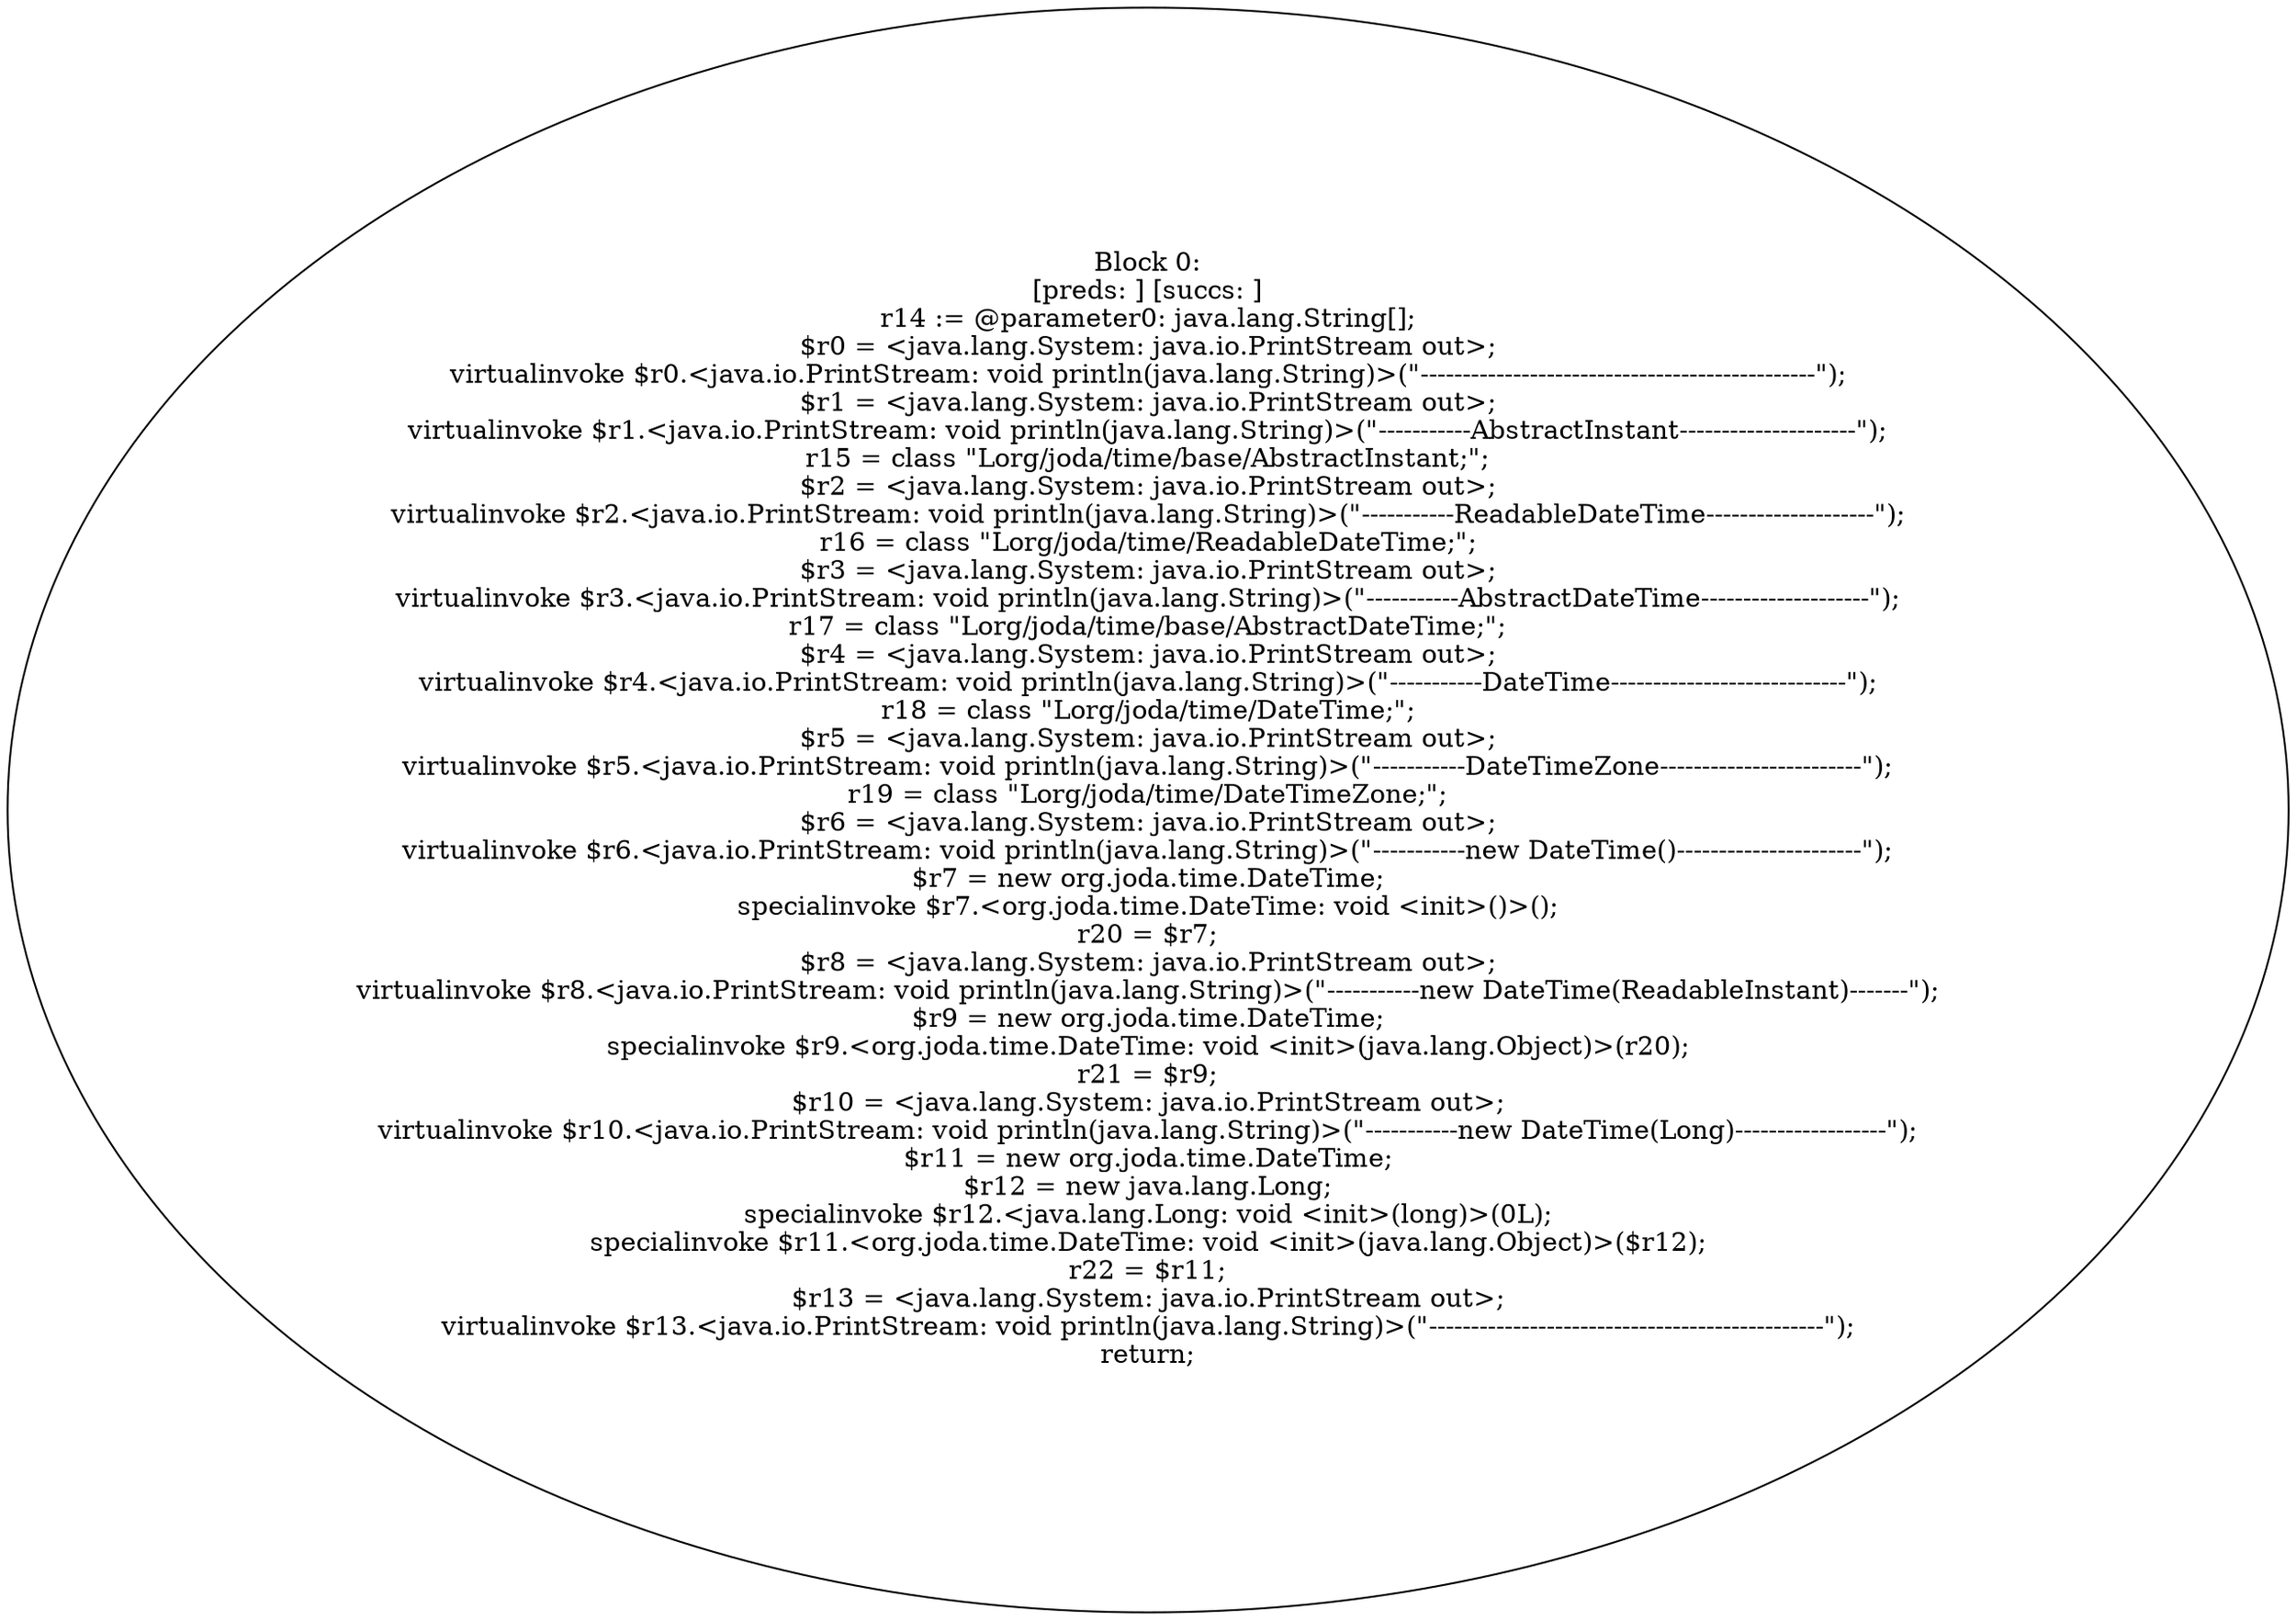 digraph "unitGraph" {
    "Block 0:
[preds: ] [succs: ]
r14 := @parameter0: java.lang.String[];
$r0 = <java.lang.System: java.io.PrintStream out>;
virtualinvoke $r0.<java.io.PrintStream: void println(java.lang.String)>(\"-----------------------------------------------\");
$r1 = <java.lang.System: java.io.PrintStream out>;
virtualinvoke $r1.<java.io.PrintStream: void println(java.lang.String)>(\"-----------AbstractInstant---------------------\");
r15 = class \"Lorg/joda/time/base/AbstractInstant;\";
$r2 = <java.lang.System: java.io.PrintStream out>;
virtualinvoke $r2.<java.io.PrintStream: void println(java.lang.String)>(\"-----------ReadableDateTime--------------------\");
r16 = class \"Lorg/joda/time/ReadableDateTime;\";
$r3 = <java.lang.System: java.io.PrintStream out>;
virtualinvoke $r3.<java.io.PrintStream: void println(java.lang.String)>(\"-----------AbstractDateTime--------------------\");
r17 = class \"Lorg/joda/time/base/AbstractDateTime;\";
$r4 = <java.lang.System: java.io.PrintStream out>;
virtualinvoke $r4.<java.io.PrintStream: void println(java.lang.String)>(\"-----------DateTime----------------------------\");
r18 = class \"Lorg/joda/time/DateTime;\";
$r5 = <java.lang.System: java.io.PrintStream out>;
virtualinvoke $r5.<java.io.PrintStream: void println(java.lang.String)>(\"-----------DateTimeZone------------------------\");
r19 = class \"Lorg/joda/time/DateTimeZone;\";
$r6 = <java.lang.System: java.io.PrintStream out>;
virtualinvoke $r6.<java.io.PrintStream: void println(java.lang.String)>(\"-----------new DateTime()----------------------\");
$r7 = new org.joda.time.DateTime;
specialinvoke $r7.<org.joda.time.DateTime: void <init>()>();
r20 = $r7;
$r8 = <java.lang.System: java.io.PrintStream out>;
virtualinvoke $r8.<java.io.PrintStream: void println(java.lang.String)>(\"-----------new DateTime(ReadableInstant)-------\");
$r9 = new org.joda.time.DateTime;
specialinvoke $r9.<org.joda.time.DateTime: void <init>(java.lang.Object)>(r20);
r21 = $r9;
$r10 = <java.lang.System: java.io.PrintStream out>;
virtualinvoke $r10.<java.io.PrintStream: void println(java.lang.String)>(\"-----------new DateTime(Long)------------------\");
$r11 = new org.joda.time.DateTime;
$r12 = new java.lang.Long;
specialinvoke $r12.<java.lang.Long: void <init>(long)>(0L);
specialinvoke $r11.<org.joda.time.DateTime: void <init>(java.lang.Object)>($r12);
r22 = $r11;
$r13 = <java.lang.System: java.io.PrintStream out>;
virtualinvoke $r13.<java.io.PrintStream: void println(java.lang.String)>(\"-----------------------------------------------\");
return;
"
}
